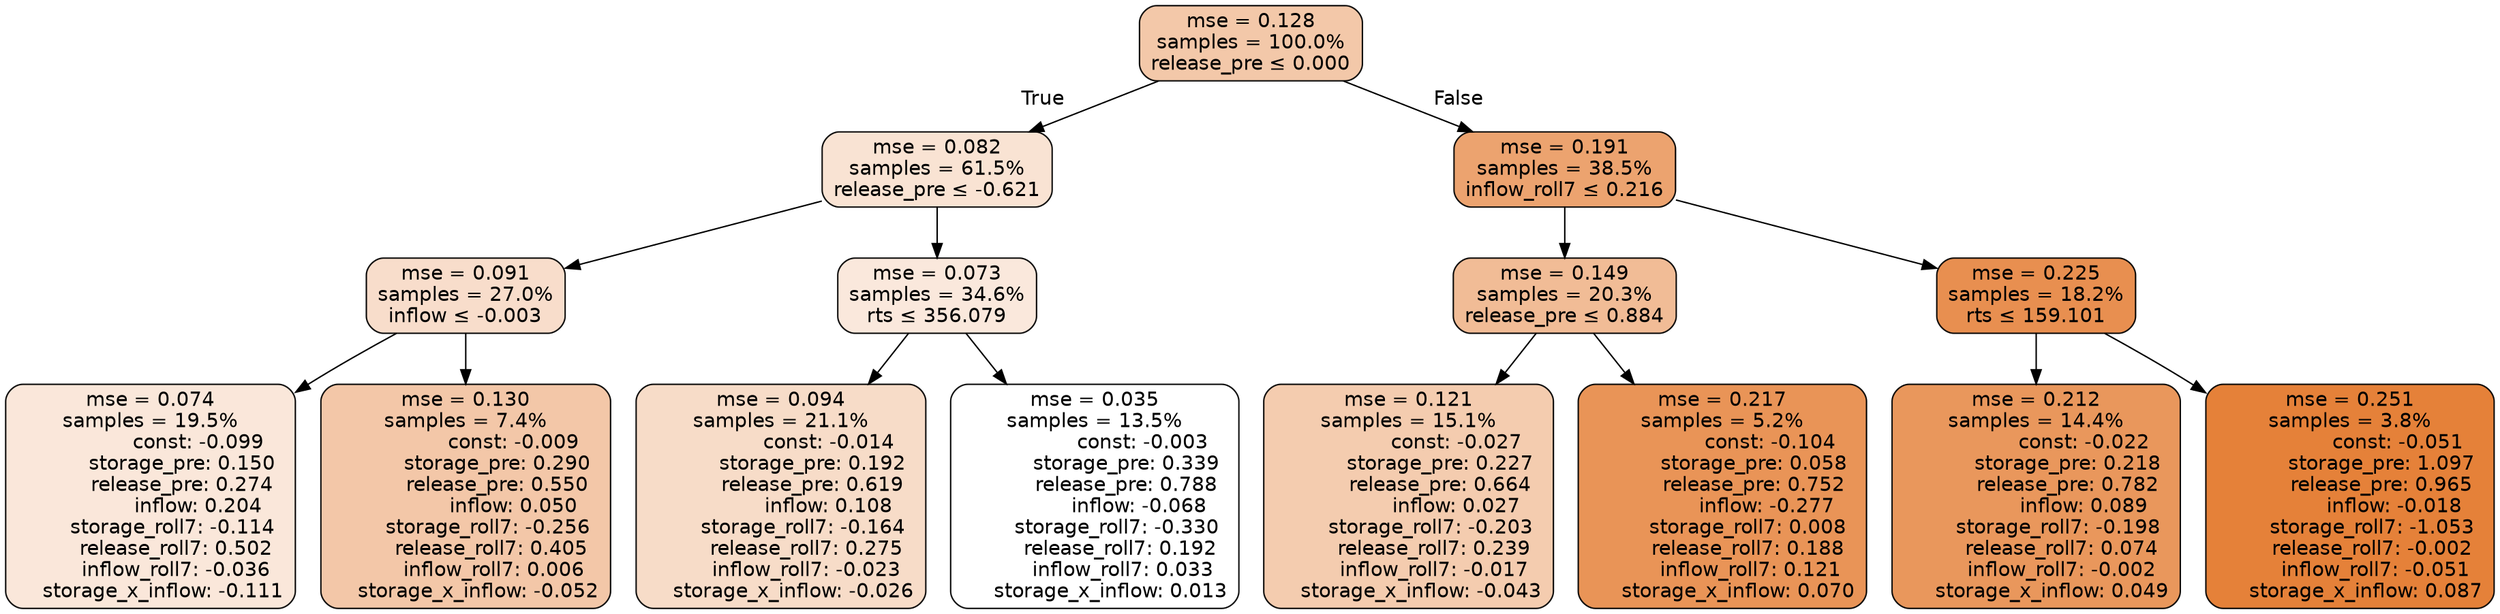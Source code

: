 digraph tree {
bgcolor="transparent"
node [shape=rectangle, style="filled, rounded", color="black", fontname=helvetica] ;
edge [fontname=helvetica] ;
	"0" [label="mse = 0.128
samples = 100.0%
release_pre &le; 0.000", fillcolor="#f3c8a9"]
	"1" [label="mse = 0.082
samples = 61.5%
release_pre &le; -0.621", fillcolor="#f9e3d3"]
	"2" [label="mse = 0.091
samples = 27.0%
inflow &le; -0.003", fillcolor="#f8ddcb"]
	"3" [label="mse = 0.074
samples = 19.5%
               const: -0.099
          storage_pre: 0.150
          release_pre: 0.274
               inflow: 0.204
       storage_roll7: -0.114
        release_roll7: 0.502
        inflow_roll7: -0.036
    storage_x_inflow: -0.111", fillcolor="#fae7da"]
	"4" [label="mse = 0.130
samples = 7.4%
               const: -0.009
          storage_pre: 0.290
          release_pre: 0.550
               inflow: 0.050
       storage_roll7: -0.256
        release_roll7: 0.405
         inflow_roll7: 0.006
    storage_x_inflow: -0.052", fillcolor="#f3c7a8"]
	"5" [label="mse = 0.073
samples = 34.6%
rts &le; 356.079", fillcolor="#fae8dc"]
	"6" [label="mse = 0.094
samples = 21.1%
               const: -0.014
          storage_pre: 0.192
          release_pre: 0.619
               inflow: 0.108
       storage_roll7: -0.164
        release_roll7: 0.275
        inflow_roll7: -0.023
    storage_x_inflow: -0.026", fillcolor="#f7dcc8"]
	"7" [label="mse = 0.035
samples = 13.5%
               const: -0.003
          storage_pre: 0.339
          release_pre: 0.788
              inflow: -0.068
       storage_roll7: -0.330
        release_roll7: 0.192
         inflow_roll7: 0.033
     storage_x_inflow: 0.013", fillcolor="#ffffff"]
	"8" [label="mse = 0.191
samples = 38.5%
inflow_roll7 &le; 0.216", fillcolor="#eca36f"]
	"9" [label="mse = 0.149
samples = 20.3%
release_pre &le; 0.884", fillcolor="#f1bc96"]
	"10" [label="mse = 0.121
samples = 15.1%
               const: -0.027
          storage_pre: 0.227
          release_pre: 0.664
               inflow: 0.027
       storage_roll7: -0.203
        release_roll7: 0.239
        inflow_roll7: -0.017
    storage_x_inflow: -0.043", fillcolor="#f4ccaf"]
	"11" [label="mse = 0.217
samples = 5.2%
               const: -0.104
          storage_pre: 0.058
          release_pre: 0.752
              inflow: -0.277
        storage_roll7: 0.008
        release_roll7: 0.188
         inflow_roll7: 0.121
     storage_x_inflow: 0.070", fillcolor="#e99457"]
	"12" [label="mse = 0.225
samples = 18.2%
rts &le; 159.101", fillcolor="#e88f50"]
	"13" [label="mse = 0.212
samples = 14.4%
               const: -0.022
          storage_pre: 0.218
          release_pre: 0.782
               inflow: 0.089
       storage_roll7: -0.198
        release_roll7: 0.074
        inflow_roll7: -0.002
     storage_x_inflow: 0.049", fillcolor="#e9975c"]
	"14" [label="mse = 0.251
samples = 3.8%
               const: -0.051
          storage_pre: 1.097
          release_pre: 0.965
              inflow: -0.018
       storage_roll7: -1.053
       release_roll7: -0.002
        inflow_roll7: -0.051
     storage_x_inflow: 0.087", fillcolor="#e58139"]

	"0" -> "1" [labeldistance=2.5, labelangle=45, headlabel="True"]
	"1" -> "2"
	"2" -> "3"
	"2" -> "4"
	"1" -> "5"
	"5" -> "6"
	"5" -> "7"
	"0" -> "8" [labeldistance=2.5, labelangle=-45, headlabel="False"]
	"8" -> "9"
	"9" -> "10"
	"9" -> "11"
	"8" -> "12"
	"12" -> "13"
	"12" -> "14"
}